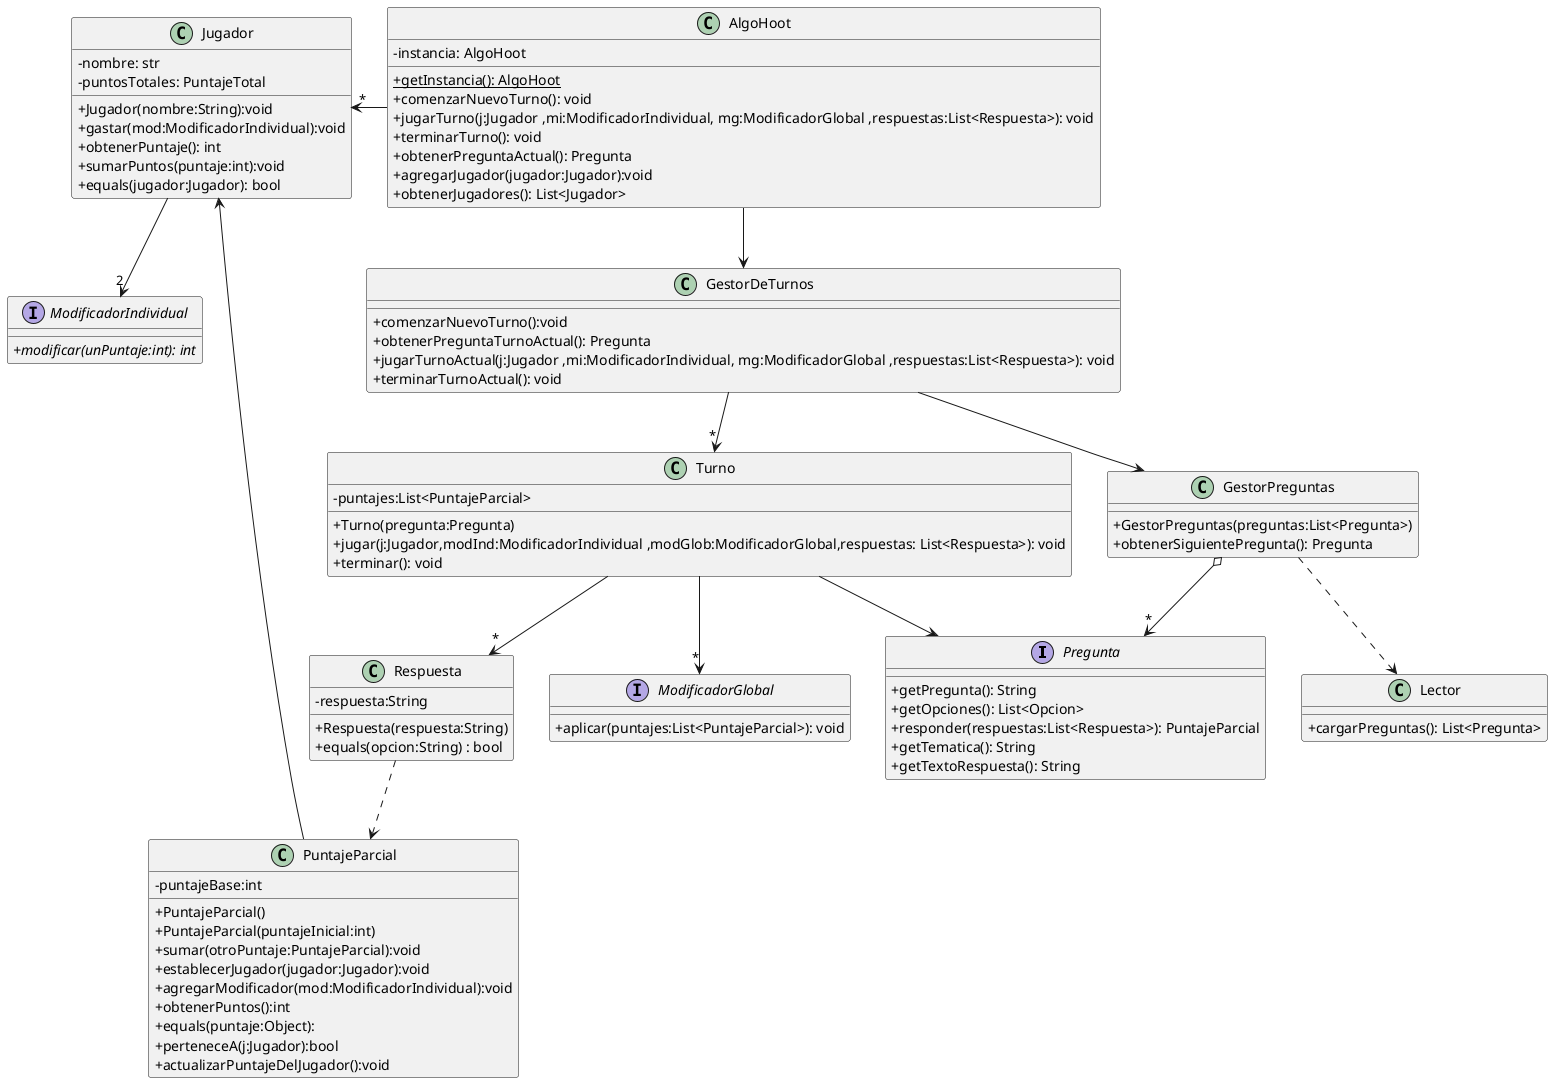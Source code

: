 @startuml clasesGenerales

skinparam monochrome false
/'skinparam monochrome true'/
/'hide circle '/
skinparam classAttributeIconSize 0

interface Pregunta {
    + getPregunta(): String
    + getOpciones(): List<Opcion>
    + responder(respuestas:List<Respuesta>): PuntajeParcial
    + getTematica(): String
    + getTextoRespuesta(): String
}

class GestorDeTurnos {
    +comenzarNuevoTurno():void
    +obtenerPreguntaTurnoActual(): Pregunta
    +jugarTurnoActual(j:Jugador ,mi:ModificadorIndividual, mg:ModificadorGlobal ,respuestas:List<Respuesta>): void
    +terminarTurnoActual(): void
}

class Turno {
    - puntajes:List<PuntajeParcial>
    + Turno(pregunta:Pregunta)
    + jugar(j:Jugador,modInd:ModificadorIndividual ,modGlob:ModificadorGlobal,respuestas: List<Respuesta>): void
    + terminar(): void
}

class GestorPreguntas {
    +GestorPreguntas(preguntas:List<Pregunta>)
    +obtenerSiguientePregunta(): Pregunta
}

class Jugador {
    - nombre: str
    - puntosTotales: PuntajeTotal
    + Jugador(nombre:String):void
    + gastar(mod:ModificadorIndividual):void
    + obtenerPuntaje(): int
    + sumarPuntos(puntaje:int):void
    + equals(jugador:Jugador): bool
}

class Respuesta {
    - respuesta:String
    + Respuesta(respuesta:String)
    + equals(opcion:String) : bool
}

class AlgoHoot {
    - instancia: AlgoHoot
    + {static}getInstancia(): AlgoHoot
    + comenzarNuevoTurno(): void
    + jugarTurno(j:Jugador ,mi:ModificadorIndividual, mg:ModificadorGlobal ,respuestas:List<Respuesta>): void
    + terminarTurno(): void
    + obtenerPreguntaActual(): Pregunta
    + agregarJugador(jugador:Jugador):void
    + obtenerJugadores(): List<Jugador>
}

class Lector{
    +cargarPreguntas(): List<Pregunta>
}

interface ModificadorIndividual{
    + {abstract} modificar(unPuntaje:int): int
}

interface ModificadorGlobal{
    +aplicar(puntajes:List<PuntajeParcial>): void
}

class PuntajeParcial{
    -puntajeBase:int
    +PuntajeParcial()
    +PuntajeParcial(puntajeInicial:int)
    +sumar(otroPuntaje:PuntajeParcial):void
    +establecerJugador(jugador:Jugador):void
    +agregarModificador(mod:ModificadorIndividual):void
    +obtenerPuntos():int
    +equals(puntaje:Object):
    +perteneceA(j:Jugador):bool
    +actualizarPuntajeDelJugador():void
}


GestorDeTurnos -down-> GestorPreguntas
GestorDeTurnos -down-> "*" Turno
GestorPreguntas o-->"*" Pregunta
GestorPreguntas ..> Lector
Turno --> Pregunta
Turno --> "*" Respuesta
AlgoHoot --> GestorDeTurnos
AlgoHoot -left->"*" Jugador
PuntajeParcial --> Jugador
Respuesta ..> PuntajeParcial

Jugador --> "2" ModificadorIndividual
Turno -->"*" ModificadorGlobal

@enduml
